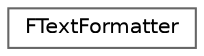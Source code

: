 digraph "Graphical Class Hierarchy"
{
 // INTERACTIVE_SVG=YES
 // LATEX_PDF_SIZE
  bgcolor="transparent";
  edge [fontname=Helvetica,fontsize=10,labelfontname=Helvetica,labelfontsize=10];
  node [fontname=Helvetica,fontsize=10,shape=box,height=0.2,width=0.4];
  rankdir="LR";
  Node0 [id="Node000000",label="FTextFormatter",height=0.2,width=0.4,color="grey40", fillcolor="white", style="filled",URL="$d8/d42/classFTextFormatter.html",tooltip="A text formatter is responsible for formatting text patterns using a set of named or ordered argument..."];
}
